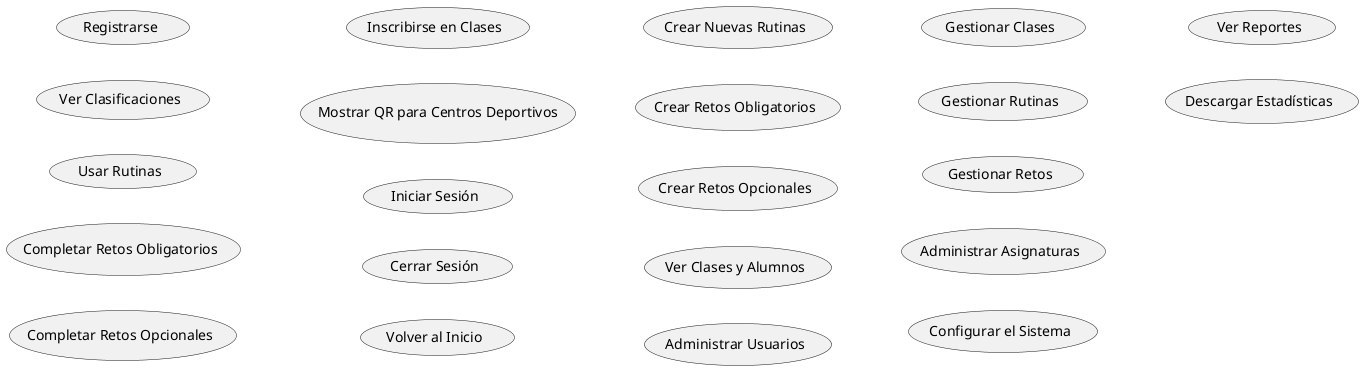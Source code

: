 @startuml
left to right direction

usecase "Registrarse" as Registrarse

usecase "Ver Clasificaciones" as VerClasificaciones
usecase "Usar Rutinas" as UsarRutinas
usecase "Completar Retos Obligatorios" as CompletarRetosObligatorios
usecase "Completar Retos Opcionales" as CompletarRetosOpcionales
usecase "Inscribirse en Clases" as InscribirseClases
usecase "Mostrar QR para Centros Deportivos" as UsarQR
usecase "Iniciar Sesión" as IniciarSesion
usecase "Cerrar Sesión" as CerrarSesion
usecase "Volver al Inicio" as VolverInicio

usecase "Crear Nuevas Rutinas" as CrearRutinas
usecase "Crear Retos Obligatorios" as CrearRetosObligatorios
usecase "Crear Retos Opcionales" as CrearRetosOpcionales
usecase "Ver Clases y Alumnos" as VerClasesAlumnos

usecase "Administrar Usuarios" as AdministrarUsuarios
usecase "Gestionar Clases" as GestionarClases
usecase "Gestionar Rutinas" as GestionarRutinas
usecase "Gestionar Retos" as GestionarRetos
usecase "Administrar Asignaturas" as AdministrarAsignaturas
usecase "Configurar el Sistema" as ConfigurarSistema
usecase "Ver Reportes" as VerReportes
usecase "Descargar Estadísticas" as DescargarEstadisticas

@enduml
